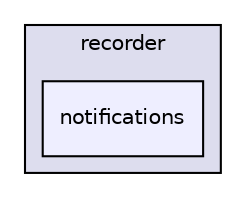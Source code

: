 digraph "src/com/qualoutdoor/recorder/notifications" {
  compound=true
  node [ fontsize="10", fontname="Helvetica"];
  edge [ labelfontsize="10", labelfontname="Helvetica"];
  subgraph clusterdir_d27a4643e8f320e40504dd9ecc4e195b {
    graph [ bgcolor="#ddddee", pencolor="black", label="recorder" fontname="Helvetica", fontsize="10", URL="dir_d27a4643e8f320e40504dd9ecc4e195b.html"]
  dir_e990dd1041a52fac9662dcec82099977 [shape=box, label="notifications", style="filled", fillcolor="#eeeeff", pencolor="black", URL="dir_e990dd1041a52fac9662dcec82099977.html"];
  }
}
